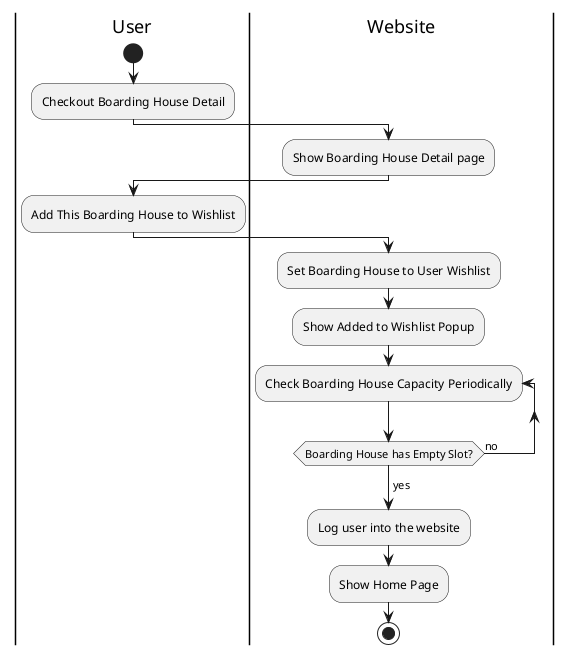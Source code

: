 @startuml

|User|
start
:Checkout Boarding House Detail;

|Website|
:Show Boarding House Detail page;

|User|
:Add This Boarding House to Wishlist;

|Website|
:Set Boarding House to User Wishlist;
:Show Added to Wishlist Popup;
repeat :Check Boarding House Capacity Periodically;
repeat while (Boarding House has Empty Slot?) is (no)
    ->yes;
:Log user into the website;
:Show Home Page;
stop

@enduml